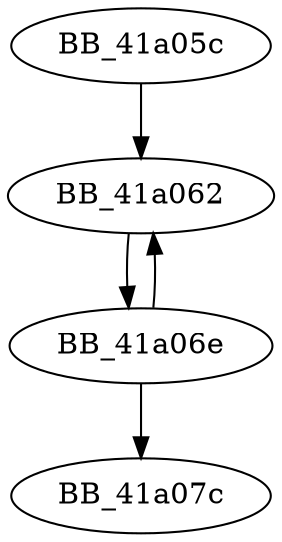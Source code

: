 DiGraph __initp_misc_cfltcvt_tab{
BB_41a05c->BB_41a062
BB_41a062->BB_41a06e
BB_41a06e->BB_41a062
BB_41a06e->BB_41a07c
}
